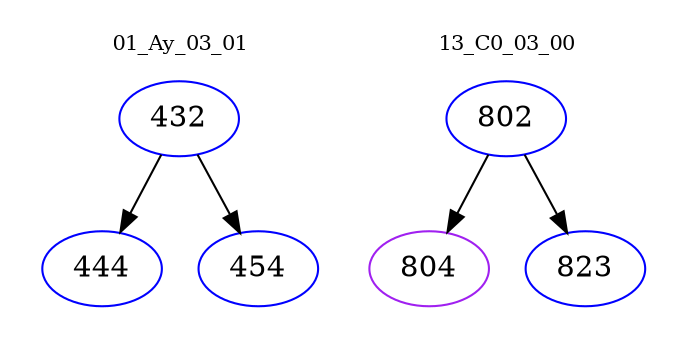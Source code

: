 digraph{
subgraph cluster_0 {
color = white
label = "01_Ay_03_01";
fontsize=10;
T0_432 [label="432", color="blue"]
T0_432 -> T0_444 [color="black"]
T0_444 [label="444", color="blue"]
T0_432 -> T0_454 [color="black"]
T0_454 [label="454", color="blue"]
}
subgraph cluster_1 {
color = white
label = "13_C0_03_00";
fontsize=10;
T1_802 [label="802", color="blue"]
T1_802 -> T1_804 [color="black"]
T1_804 [label="804", color="purple"]
T1_802 -> T1_823 [color="black"]
T1_823 [label="823", color="blue"]
}
}
